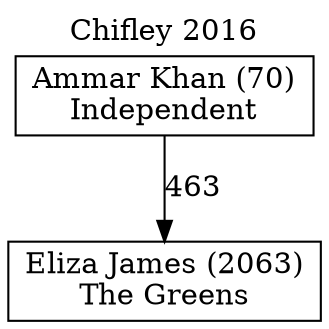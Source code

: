 // House preference flow
digraph "Eliza James (2063)_Chifley_2016" {
	graph [label="Chifley 2016" labelloc=t mclimit=10]
	node [shape=box]
	"Eliza James (2063)" [label="Eliza James (2063)
The Greens"]
	"Ammar Khan (70)" [label="Ammar Khan (70)
Independent"]
	"Ammar Khan (70)" [label="Ammar Khan (70)
Independent"]
	"Ammar Khan (70)" -> "Eliza James (2063)" [label=463]
}
